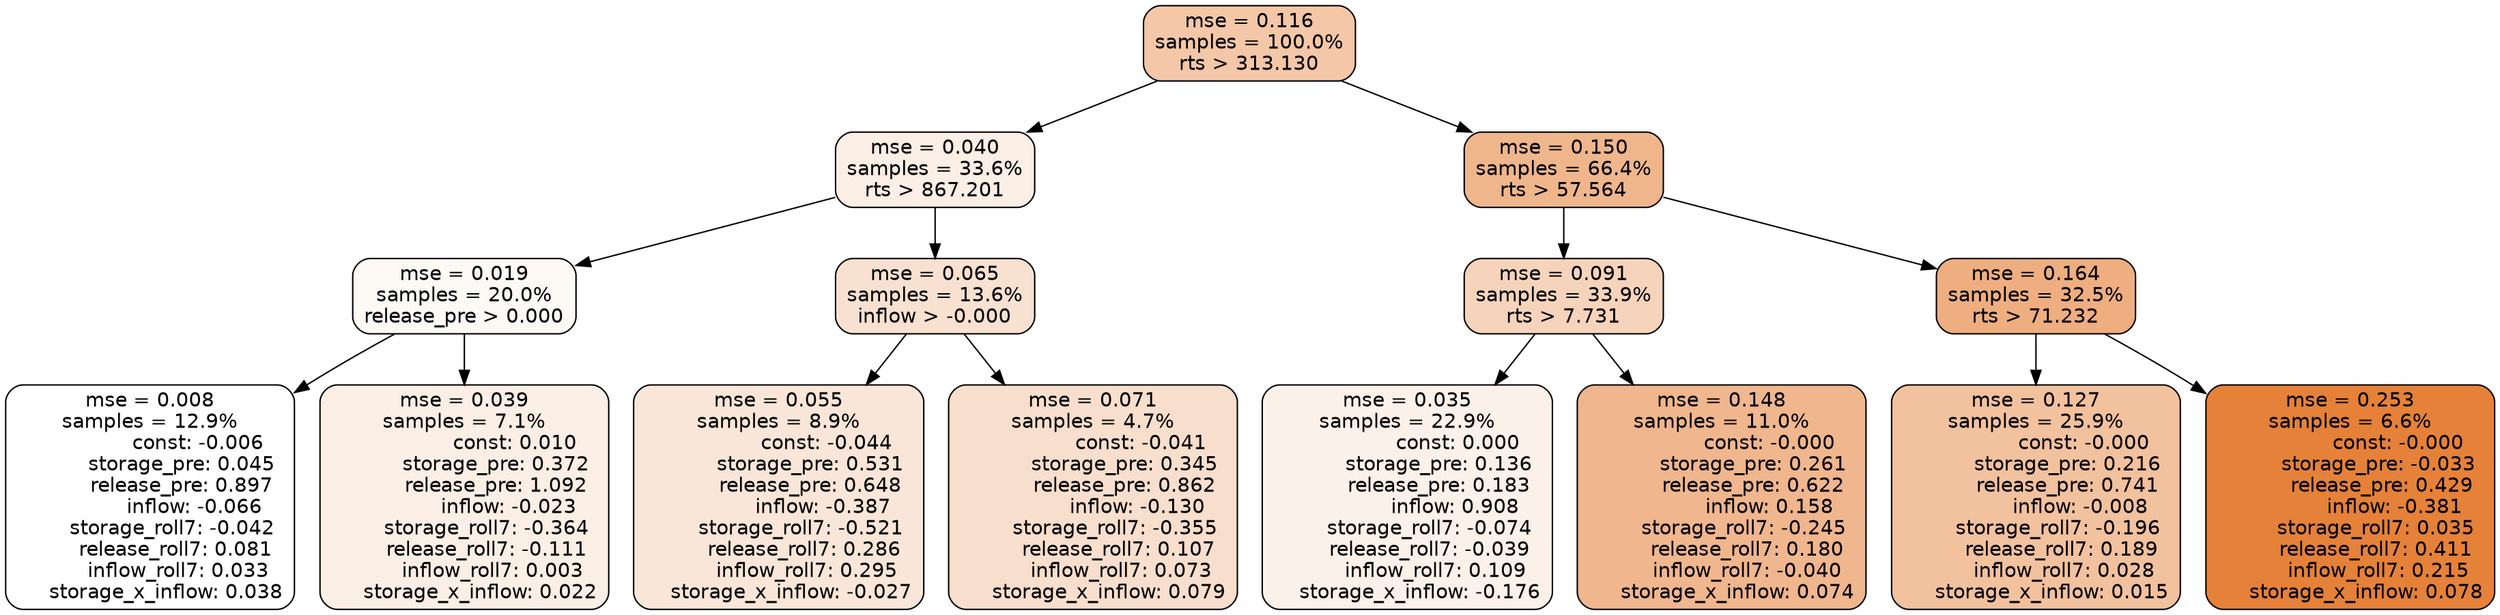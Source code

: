digraph tree {
node [shape=rectangle, style="filled, rounded", color="black", fontname=helvetica] ;
edge [fontname=helvetica] ;
	"0" [label="mse = 0.116
samples = 100.0%
rts > 313.130", fillcolor="#f3c7a7"]
	"8" [label="mse = 0.040
samples = 33.6%
rts > 867.201", fillcolor="#fbeee5"]
	"1" [label="mse = 0.150
samples = 66.4%
rts > 57.564", fillcolor="#efb68c"]
	"9" [label="mse = 0.019
samples = 20.0%
release_pre > 0.000", fillcolor="#fdf9f5"]
	"12" [label="mse = 0.065
samples = 13.6%
inflow > -0.000", fillcolor="#f8e1d0"]
	"2" [label="mse = 0.091
samples = 33.9%
rts > 7.731", fillcolor="#f6d4bb"]
	"5" [label="mse = 0.164
samples = 32.5%
rts > 71.232", fillcolor="#eeae80"]
	"10" [label="mse = 0.008
samples = 12.9%
               const: -0.006
          storage_pre: 0.045
          release_pre: 0.897
              inflow: -0.066
       storage_roll7: -0.042
        release_roll7: 0.081
         inflow_roll7: 0.033
     storage_x_inflow: 0.038", fillcolor="#ffffff"]
	"11" [label="mse = 0.039
samples = 7.1%
                const: 0.010
          storage_pre: 0.372
          release_pre: 1.092
              inflow: -0.023
       storage_roll7: -0.364
       release_roll7: -0.111
         inflow_roll7: 0.003
     storage_x_inflow: 0.022", fillcolor="#fbefe5"]
	"13" [label="mse = 0.055
samples = 8.9%
               const: -0.044
          storage_pre: 0.531
          release_pre: 0.648
              inflow: -0.387
       storage_roll7: -0.521
        release_roll7: 0.286
         inflow_roll7: 0.295
    storage_x_inflow: -0.027", fillcolor="#f9e6d8"]
	"14" [label="mse = 0.071
samples = 4.7%
               const: -0.041
          storage_pre: 0.345
          release_pre: 0.862
              inflow: -0.130
       storage_roll7: -0.355
        release_roll7: 0.107
         inflow_roll7: 0.073
     storage_x_inflow: 0.079", fillcolor="#f8decc"]
	"3" [label="mse = 0.035
samples = 22.9%
                const: 0.000
          storage_pre: 0.136
          release_pre: 0.183
               inflow: 0.908
       storage_roll7: -0.074
       release_roll7: -0.039
         inflow_roll7: 0.109
    storage_x_inflow: -0.176", fillcolor="#fcf1e9"]
	"4" [label="mse = 0.148
samples = 11.0%
               const: -0.000
          storage_pre: 0.261
          release_pre: 0.622
               inflow: 0.158
       storage_roll7: -0.245
        release_roll7: 0.180
        inflow_roll7: -0.040
     storage_x_inflow: 0.074", fillcolor="#f0b68d"]
	"7" [label="mse = 0.127
samples = 25.9%
               const: -0.000
          storage_pre: 0.216
          release_pre: 0.741
              inflow: -0.008
       storage_roll7: -0.196
        release_roll7: 0.189
         inflow_roll7: 0.028
     storage_x_inflow: 0.015", fillcolor="#f2c19e"]
	"6" [label="mse = 0.253
samples = 6.6%
               const: -0.000
         storage_pre: -0.033
          release_pre: 0.429
              inflow: -0.381
        storage_roll7: 0.035
        release_roll7: 0.411
         inflow_roll7: 0.215
     storage_x_inflow: 0.078", fillcolor="#e58139"]

	"0" -> "1"
	"0" -> "8"
	"8" -> "9"
	"8" -> "12"
	"1" -> "2"
	"1" -> "5"
	"9" -> "10"
	"9" -> "11"
	"12" -> "13"
	"12" -> "14"
	"2" -> "3"
	"2" -> "4"
	"5" -> "6"
	"5" -> "7"
}